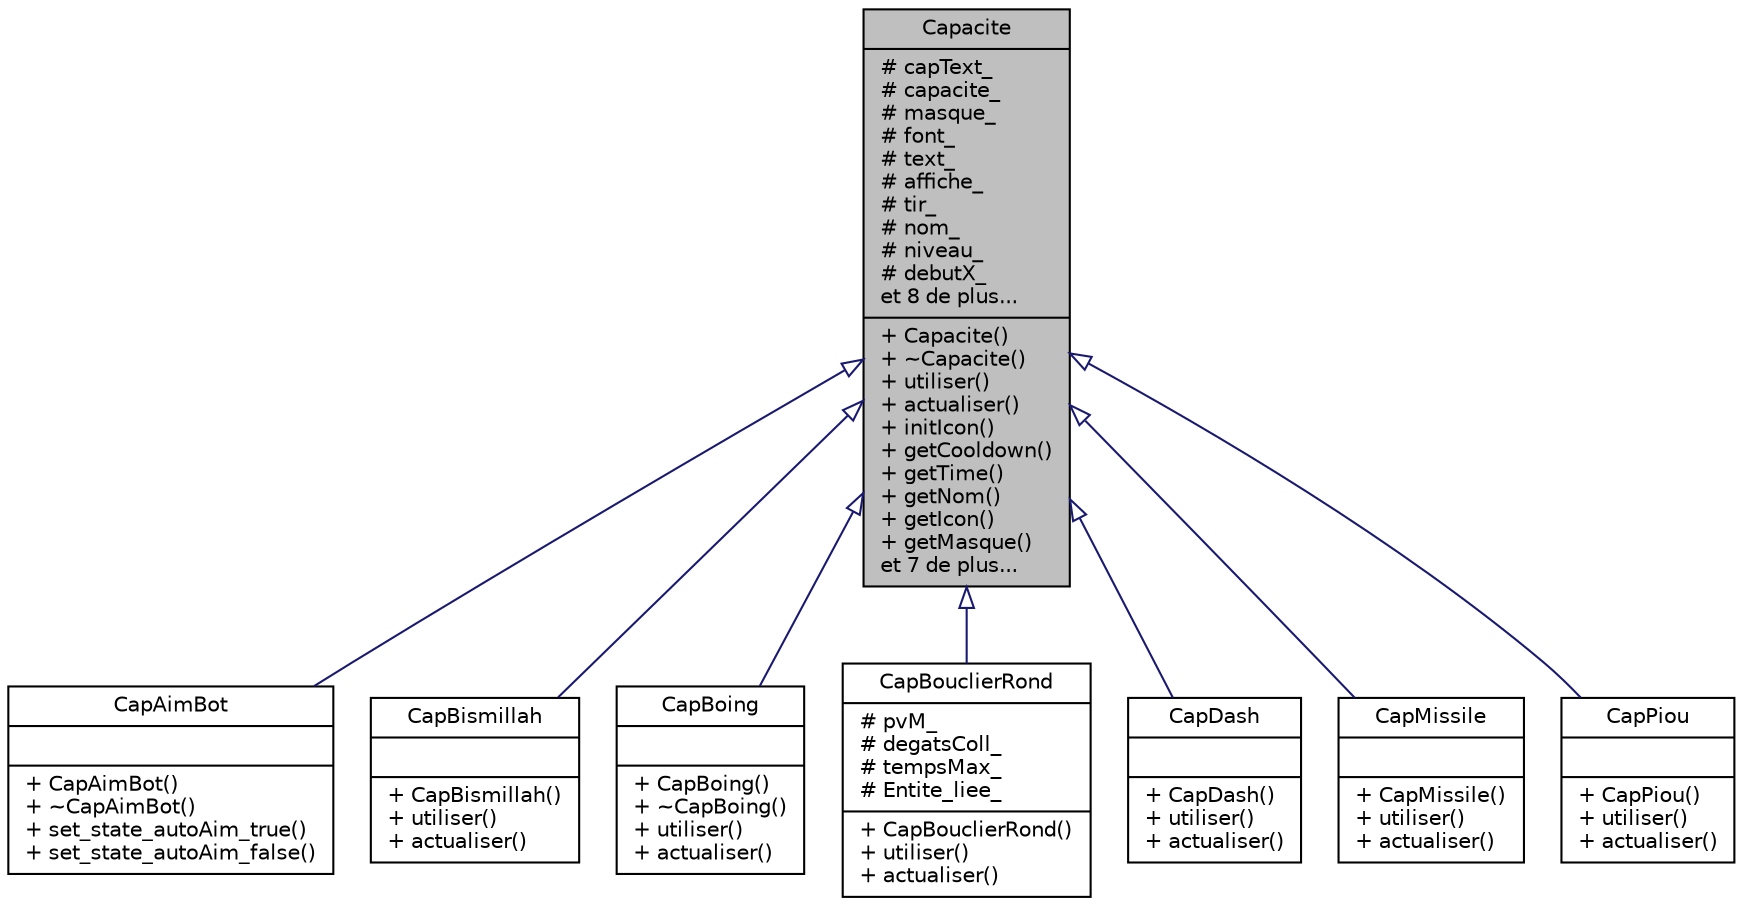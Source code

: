 digraph "Capacite"
{
 // INTERACTIVE_SVG=YES
  edge [fontname="Helvetica",fontsize="10",labelfontname="Helvetica",labelfontsize="10"];
  node [fontname="Helvetica",fontsize="10",shape=record];
  Node0 [label="{Capacite\n|# capText_\l# capacite_\l# masque_\l# font_\l# text_\l# affiche_\l# tir_\l# nom_\l# niveau_\l# debutX_\let 8 de plus...\l|+ Capacite()\l+ ~Capacite()\l+ utiliser()\l+ actualiser()\l+ initIcon()\l+ getCooldown()\l+ getTime()\l+ getNom()\l+ getIcon()\l+ getMasque()\let 7 de plus...\l}",height=0.2,width=0.4,color="black", fillcolor="grey75", style="filled", fontcolor="black"];
  Node0 -> Node1 [dir="back",color="midnightblue",fontsize="10",style="solid",arrowtail="onormal",fontname="Helvetica"];
  Node1 [label="{CapAimBot\n||+ CapAimBot()\l+ ~CapAimBot()\l+ set_state_autoAim_true()\l+ set_state_autoAim_false()\l}",height=0.2,width=0.4,color="black", fillcolor="white", style="filled",URL="$class_cap_aim_bot.html",tooltip="donne vis�e auto � un skill (missile) "];
  Node0 -> Node2 [dir="back",color="midnightblue",fontsize="10",style="solid",arrowtail="onormal",fontname="Helvetica"];
  Node2 [label="{CapBismillah\n||+ CapBismillah()\l+ utiliser()\l+ actualiser()\l}",height=0.2,width=0.4,color="black", fillcolor="white", style="filled",URL="$class_cap_bismillah.html"];
  Node0 -> Node3 [dir="back",color="midnightblue",fontsize="10",style="solid",arrowtail="onormal",fontname="Helvetica"];
  Node3 [label="{CapBoing\n||+ CapBoing()\l+ ~CapBoing()\l+ utiliser()\l+ actualiser()\l}",height=0.2,width=0.4,color="black", fillcolor="white", style="filled",URL="$class_cap_boing.html",tooltip="Classe Capacité de test. "];
  Node0 -> Node4 [dir="back",color="midnightblue",fontsize="10",style="solid",arrowtail="onormal",fontname="Helvetica"];
  Node4 [label="{CapBouclierRond\n|# pvM_\l# degatsColl_\l# tempsMax_\l# Entite_liee_\l|+ CapBouclierRond()\l+ utiliser()\l+ actualiser()\l}",height=0.2,width=0.4,color="black", fillcolor="white", style="filled",URL="$class_cap_bouclier_rond.html",tooltip="bouclier circulaire avec x PB "];
  Node0 -> Node5 [dir="back",color="midnightblue",fontsize="10",style="solid",arrowtail="onormal",fontname="Helvetica"];
  Node5 [label="{CapDash\n||+ CapDash()\l+ utiliser()\l+ actualiser()\l}",height=0.2,width=0.4,color="black", fillcolor="white", style="filled",URL="$class_cap_dash.html",tooltip="Classe Capacité permettant de dash. "];
  Node0 -> Node6 [dir="back",color="midnightblue",fontsize="10",style="solid",arrowtail="onormal",fontname="Helvetica"];
  Node6 [label="{CapMissile\n||+ CapMissile()\l+ utiliser()\l+ actualiser()\l}",height=0.2,width=0.4,color="black", fillcolor="white", style="filled",URL="$class_cap_missile.html",tooltip="Classe Capacité de base. "];
  Node0 -> Node7 [dir="back",color="midnightblue",fontsize="10",style="solid",arrowtail="onormal",fontname="Helvetica"];
  Node7 [label="{CapPiou\n||+ CapPiou()\l+ utiliser()\l+ actualiser()\l}",height=0.2,width=0.4,color="black", fillcolor="white", style="filled",URL="$class_cap_piou.html",tooltip="Classe Capacité de base. "];
}
